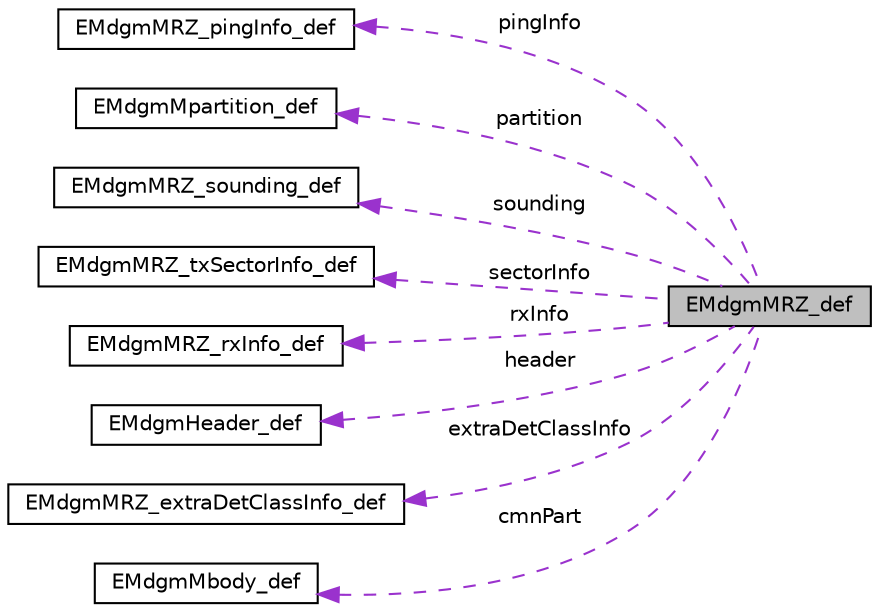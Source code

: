 digraph "EMdgmMRZ_def"
{
 // LATEX_PDF_SIZE
  edge [fontname="Helvetica",fontsize="10",labelfontname="Helvetica",labelfontsize="10"];
  node [fontname="Helvetica",fontsize="10",shape=record];
  rankdir="LR";
  Node1 [label="EMdgmMRZ_def",height=0.2,width=0.4,color="black", fillcolor="grey75", style="filled", fontcolor="black",tooltip="#MRZ - Multibeam Raw Range and Depth datagram. The datagram also contains seabed image data."];
  Node2 -> Node1 [dir="back",color="darkorchid3",fontsize="10",style="dashed",label=" pingInfo" ,fontname="Helvetica"];
  Node2 [label="EMdgmMRZ_pingInfo_def",height=0.2,width=0.4,color="black", fillcolor="white", style="filled",URL="$structEMdgmMRZ__pingInfo__def.html",tooltip="#MRZ - ping info. Information on vessel/system level, i.e. information common to all beams in the cur..."];
  Node3 -> Node1 [dir="back",color="darkorchid3",fontsize="10",style="dashed",label=" partition" ,fontname="Helvetica"];
  Node3 [label="EMdgmMpartition_def",height=0.2,width=0.4,color="black", fillcolor="white", style="filled",URL="$structEMdgmMpartition__def.html",tooltip="Multibeam (M) datagrams - data partition information. General for all M datagrams."];
  Node4 -> Node1 [dir="back",color="darkorchid3",fontsize="10",style="dashed",label=" sounding" ,fontname="Helvetica"];
  Node4 [label="EMdgmMRZ_sounding_def",height=0.2,width=0.4,color="black", fillcolor="white", style="filled",URL="$structEMdgmMRZ__sounding__def.html",tooltip="#MRZ - Data for each sounding, e.g. XYZ, reflectivity, two way travel time etc."];
  Node5 -> Node1 [dir="back",color="darkorchid3",fontsize="10",style="dashed",label=" sectorInfo" ,fontname="Helvetica"];
  Node5 [label="EMdgmMRZ_txSectorInfo_def",height=0.2,width=0.4,color="black", fillcolor="white", style="filled",URL="$structEMdgmMRZ__txSectorInfo__def.html",tooltip="#MRZ - sector information."];
  Node6 -> Node1 [dir="back",color="darkorchid3",fontsize="10",style="dashed",label=" rxInfo" ,fontname="Helvetica"];
  Node6 [label="EMdgmMRZ_rxInfo_def",height=0.2,width=0.4,color="black", fillcolor="white", style="filled",URL="$structEMdgmMRZ__rxInfo__def.html",tooltip="#MRZ - receiver specific information."];
  Node7 -> Node1 [dir="back",color="darkorchid3",fontsize="10",style="dashed",label=" header" ,fontname="Helvetica"];
  Node7 [label="EMdgmHeader_def",height=0.2,width=0.4,color="black", fillcolor="white", style="filled",URL="$structEMdgmHeader__def.html",tooltip="Definition of general datagram header."];
  Node8 -> Node1 [dir="back",color="darkorchid3",fontsize="10",style="dashed",label=" extraDetClassInfo" ,fontname="Helvetica"];
  Node8 [label="EMdgmMRZ_extraDetClassInfo_def",height=0.2,width=0.4,color="black", fillcolor="white", style="filled",URL="$structEMdgmMRZ__extraDetClassInfo__def.html",tooltip="#MRZ - Extra detection class information."];
  Node9 -> Node1 [dir="back",color="darkorchid3",fontsize="10",style="dashed",label=" cmnPart" ,fontname="Helvetica"];
  Node9 [label="EMdgmMbody_def",height=0.2,width=0.4,color="black", fillcolor="white", style="filled",URL="$structEMdgmMbody__def.html",tooltip="Multibeam (M) datagrams - body part. Start of body of all M datagrams."];
}

